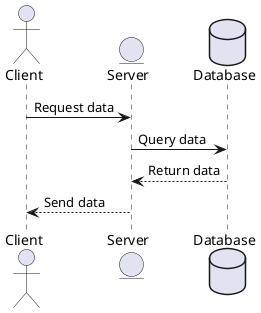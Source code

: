 @startuml
actor Client
entity Server
database Database
Client -> Server: Request data
Server -> Database: Query data
Database --> Server: Return data
Server --> Client: Send data
@enduml


